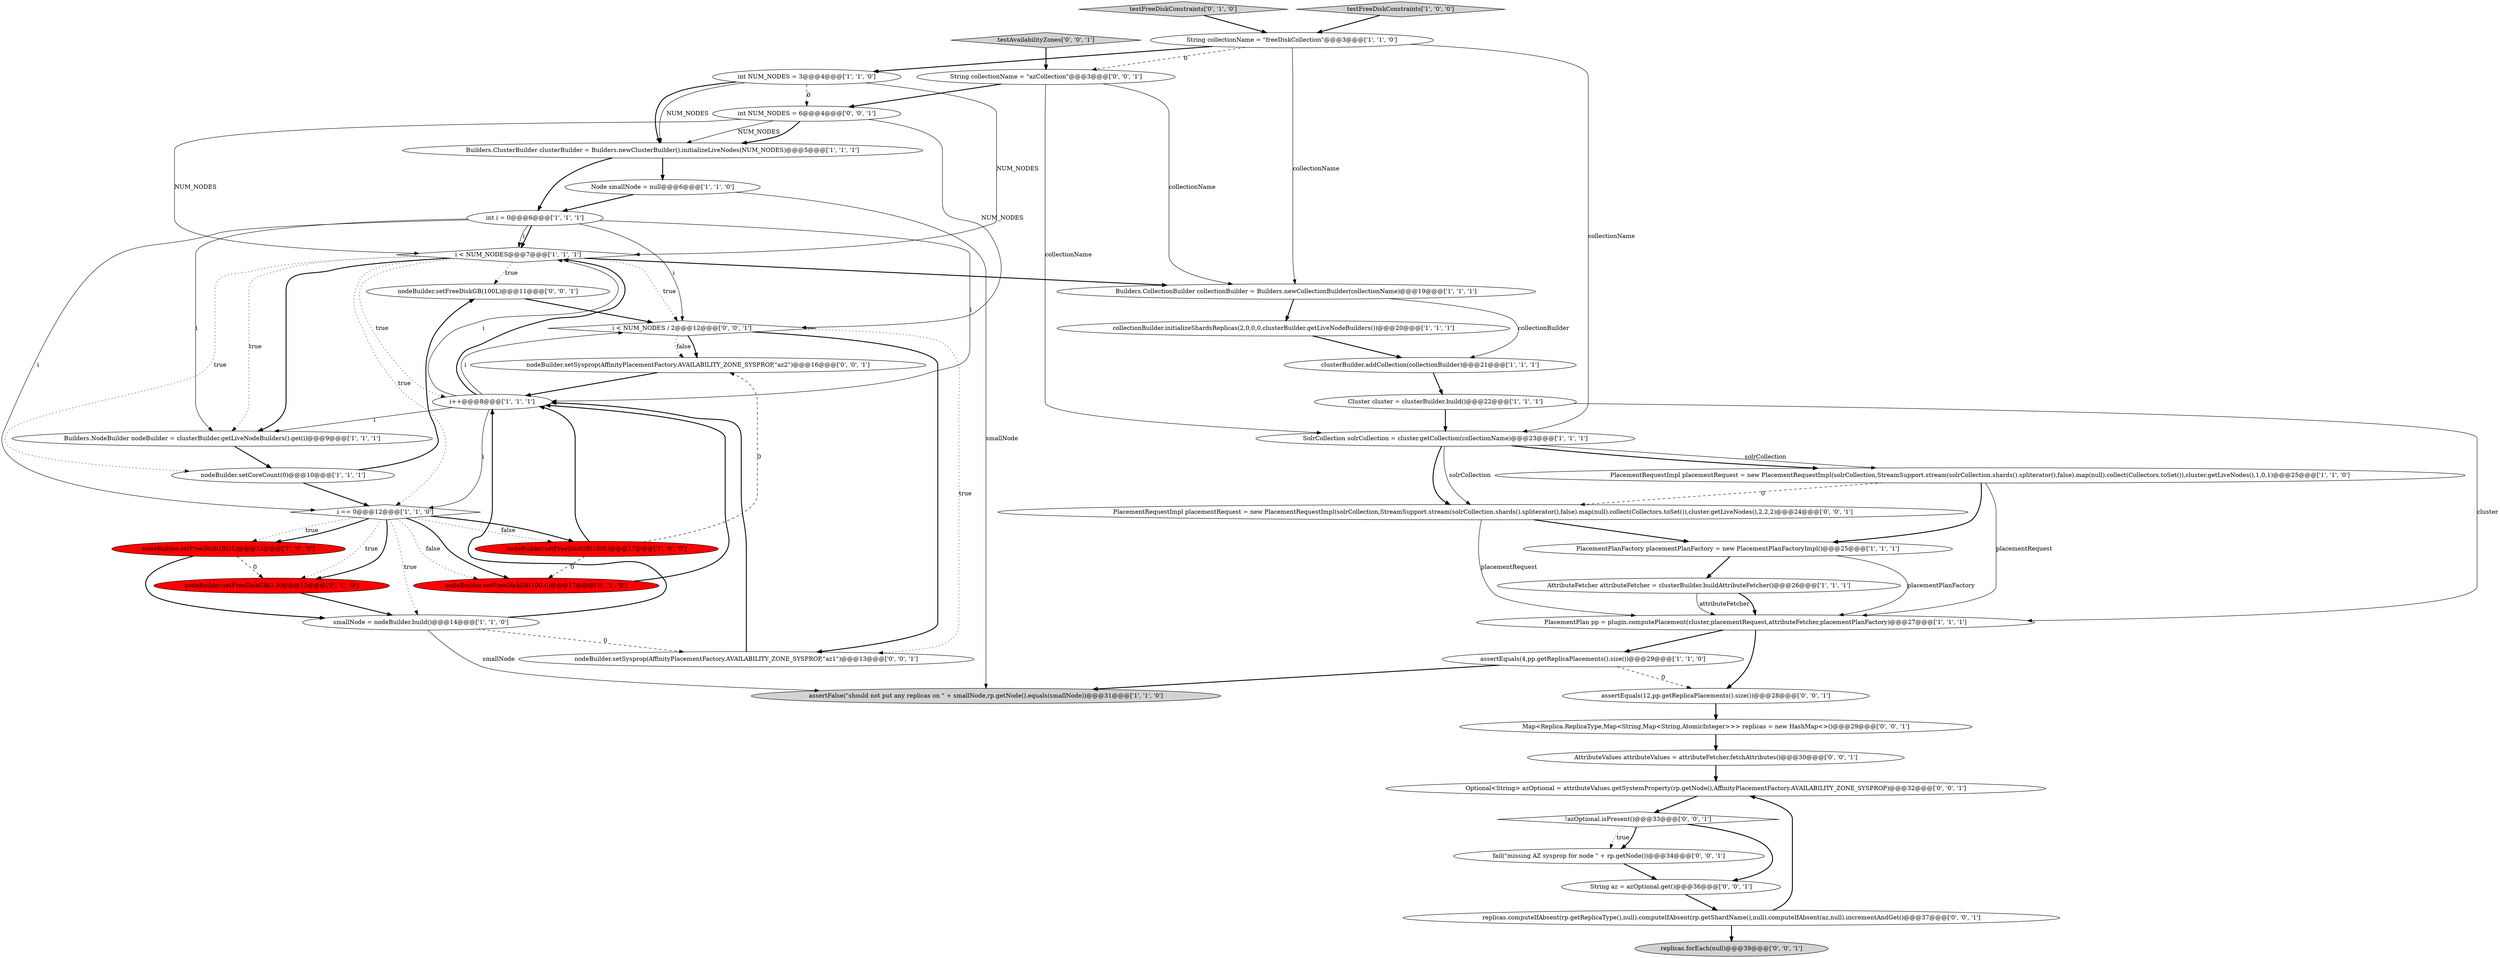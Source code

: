 digraph {
25 [style = filled, label = "testFreeDiskConstraints['0', '1', '0']", fillcolor = lightgray, shape = diamond image = "AAA0AAABBB2BBB"];
35 [style = filled, label = "Optional<String> azOptional = attributeValues.getSystemProperty(rp.getNode(),AffinityPlacementFactory.AVAILABILITY_ZONE_SYSPROP)@@@32@@@['0', '0', '1']", fillcolor = white, shape = ellipse image = "AAA0AAABBB3BBB"];
18 [style = filled, label = "Builders.CollectionBuilder collectionBuilder = Builders.newCollectionBuilder(collectionName)@@@19@@@['1', '1', '1']", fillcolor = white, shape = ellipse image = "AAA0AAABBB1BBB"];
40 [style = filled, label = "nodeBuilder.setFreeDiskGB(100L)@@@11@@@['0', '0', '1']", fillcolor = white, shape = ellipse image = "AAA0AAABBB3BBB"];
0 [style = filled, label = "smallNode = nodeBuilder.build()@@@14@@@['1', '1', '0']", fillcolor = white, shape = ellipse image = "AAA0AAABBB1BBB"];
13 [style = filled, label = "AttributeFetcher attributeFetcher = clusterBuilder.buildAttributeFetcher()@@@26@@@['1', '1', '1']", fillcolor = white, shape = ellipse image = "AAA0AAABBB1BBB"];
14 [style = filled, label = "PlacementPlan pp = plugin.computePlacement(cluster,placementRequest,attributeFetcher,placementPlanFactory)@@@27@@@['1', '1', '1']", fillcolor = white, shape = ellipse image = "AAA0AAABBB1BBB"];
17 [style = filled, label = "assertFalse(\"should not put any replicas on \" + smallNode,rp.getNode().equals(smallNode))@@@31@@@['1', '1', '0']", fillcolor = lightgray, shape = ellipse image = "AAA0AAABBB1BBB"];
21 [style = filled, label = "i < NUM_NODES@@@7@@@['1', '1', '1']", fillcolor = white, shape = diamond image = "AAA0AAABBB1BBB"];
38 [style = filled, label = "AttributeValues attributeValues = attributeFetcher.fetchAttributes()@@@30@@@['0', '0', '1']", fillcolor = white, shape = ellipse image = "AAA0AAABBB3BBB"];
29 [style = filled, label = "!azOptional.isPresent()@@@33@@@['0', '0', '1']", fillcolor = white, shape = diamond image = "AAA0AAABBB3BBB"];
33 [style = filled, label = "PlacementRequestImpl placementRequest = new PlacementRequestImpl(solrCollection,StreamSupport.stream(solrCollection.shards().spliterator(),false).map(null).collect(Collectors.toSet()),cluster.getLiveNodes(),2,2,2)@@@24@@@['0', '0', '1']", fillcolor = white, shape = ellipse image = "AAA0AAABBB3BBB"];
16 [style = filled, label = "SolrCollection solrCollection = cluster.getCollection(collectionName)@@@23@@@['1', '1', '1']", fillcolor = white, shape = ellipse image = "AAA0AAABBB1BBB"];
34 [style = filled, label = "assertEquals(12,pp.getReplicaPlacements().size())@@@28@@@['0', '0', '1']", fillcolor = white, shape = ellipse image = "AAA0AAABBB3BBB"];
24 [style = filled, label = "PlacementPlanFactory placementPlanFactory = new PlacementPlanFactoryImpl()@@@25@@@['1', '1', '1']", fillcolor = white, shape = ellipse image = "AAA0AAABBB1BBB"];
3 [style = filled, label = "testFreeDiskConstraints['1', '0', '0']", fillcolor = lightgray, shape = diamond image = "AAA0AAABBB1BBB"];
43 [style = filled, label = "String collectionName = \"azCollection\"@@@3@@@['0', '0', '1']", fillcolor = white, shape = ellipse image = "AAA0AAABBB3BBB"];
19 [style = filled, label = "Builders.ClusterBuilder clusterBuilder = Builders.newClusterBuilder().initializeLiveNodes(NUM_NODES)@@@5@@@['1', '1', '1']", fillcolor = white, shape = ellipse image = "AAA0AAABBB1BBB"];
8 [style = filled, label = "PlacementRequestImpl placementRequest = new PlacementRequestImpl(solrCollection,StreamSupport.stream(solrCollection.shards().spliterator(),false).map(null).collect(Collectors.toSet()),cluster.getLiveNodes(),1,0,1)@@@25@@@['1', '1', '0']", fillcolor = white, shape = ellipse image = "AAA0AAABBB1BBB"];
9 [style = filled, label = "Node smallNode = null@@@6@@@['1', '1', '0']", fillcolor = white, shape = ellipse image = "AAA0AAABBB1BBB"];
22 [style = filled, label = "int i = 0@@@6@@@['1', '1', '1']", fillcolor = white, shape = ellipse image = "AAA0AAABBB1BBB"];
36 [style = filled, label = "replicas.computeIfAbsent(rp.getReplicaType(),null).computeIfAbsent(rp.getShardName(),null).computeIfAbsent(az,null).incrementAndGet()@@@37@@@['0', '0', '1']", fillcolor = white, shape = ellipse image = "AAA0AAABBB3BBB"];
32 [style = filled, label = "nodeBuilder.setSysprop(AffinityPlacementFactory.AVAILABILITY_ZONE_SYSPROP,\"az2\")@@@16@@@['0', '0', '1']", fillcolor = white, shape = ellipse image = "AAA0AAABBB3BBB"];
39 [style = filled, label = "i < NUM_NODES / 2@@@12@@@['0', '0', '1']", fillcolor = white, shape = diamond image = "AAA0AAABBB3BBB"];
20 [style = filled, label = "nodeBuilder.setFreeDiskGB(1L)@@@13@@@['1', '0', '0']", fillcolor = red, shape = ellipse image = "AAA1AAABBB1BBB"];
7 [style = filled, label = "nodeBuilder.setCoreCount(0)@@@10@@@['1', '1', '1']", fillcolor = white, shape = ellipse image = "AAA0AAABBB1BBB"];
26 [style = filled, label = "nodeBuilder.setFreeDiskGB(1.0)@@@13@@@['0', '1', '0']", fillcolor = red, shape = ellipse image = "AAA1AAABBB2BBB"];
1 [style = filled, label = "collectionBuilder.initializeShardsReplicas(2,0,0,0,clusterBuilder.getLiveNodeBuilders())@@@20@@@['1', '1', '1']", fillcolor = white, shape = ellipse image = "AAA0AAABBB1BBB"];
2 [style = filled, label = "assertEquals(4,pp.getReplicaPlacements().size())@@@29@@@['1', '1', '0']", fillcolor = white, shape = ellipse image = "AAA0AAABBB1BBB"];
42 [style = filled, label = "nodeBuilder.setSysprop(AffinityPlacementFactory.AVAILABILITY_ZONE_SYSPROP,\"az1\")@@@13@@@['0', '0', '1']", fillcolor = white, shape = ellipse image = "AAA0AAABBB3BBB"];
12 [style = filled, label = "i == 0@@@12@@@['1', '1', '0']", fillcolor = white, shape = diamond image = "AAA0AAABBB1BBB"];
37 [style = filled, label = "int NUM_NODES = 6@@@4@@@['0', '0', '1']", fillcolor = white, shape = ellipse image = "AAA0AAABBB3BBB"];
41 [style = filled, label = "testAvailabilityZones['0', '0', '1']", fillcolor = lightgray, shape = diamond image = "AAA0AAABBB3BBB"];
28 [style = filled, label = "fail(\"missing AZ sysprop for node \" + rp.getNode())@@@34@@@['0', '0', '1']", fillcolor = white, shape = ellipse image = "AAA0AAABBB3BBB"];
27 [style = filled, label = "nodeBuilder.setFreeDiskGB(100.0)@@@17@@@['0', '1', '0']", fillcolor = red, shape = ellipse image = "AAA1AAABBB2BBB"];
44 [style = filled, label = "replicas.forEach(null)@@@39@@@['0', '0', '1']", fillcolor = lightgray, shape = ellipse image = "AAA0AAABBB3BBB"];
30 [style = filled, label = "String az = azOptional.get()@@@36@@@['0', '0', '1']", fillcolor = white, shape = ellipse image = "AAA0AAABBB3BBB"];
5 [style = filled, label = "Builders.NodeBuilder nodeBuilder = clusterBuilder.getLiveNodeBuilders().get(i)@@@9@@@['1', '1', '1']", fillcolor = white, shape = ellipse image = "AAA0AAABBB1BBB"];
23 [style = filled, label = "i++@@@8@@@['1', '1', '1']", fillcolor = white, shape = ellipse image = "AAA0AAABBB1BBB"];
4 [style = filled, label = "Cluster cluster = clusterBuilder.build()@@@22@@@['1', '1', '1']", fillcolor = white, shape = ellipse image = "AAA0AAABBB1BBB"];
31 [style = filled, label = "Map<Replica.ReplicaType,Map<String,Map<String,AtomicInteger>>> replicas = new HashMap<>()@@@29@@@['0', '0', '1']", fillcolor = white, shape = ellipse image = "AAA0AAABBB3BBB"];
10 [style = filled, label = "String collectionName = \"freeDiskCollection\"@@@3@@@['1', '1', '0']", fillcolor = white, shape = ellipse image = "AAA0AAABBB1BBB"];
11 [style = filled, label = "int NUM_NODES = 3@@@4@@@['1', '1', '0']", fillcolor = white, shape = ellipse image = "AAA0AAABBB1BBB"];
15 [style = filled, label = "clusterBuilder.addCollection(collectionBuilder)@@@21@@@['1', '1', '1']", fillcolor = white, shape = ellipse image = "AAA0AAABBB1BBB"];
6 [style = filled, label = "nodeBuilder.setFreeDiskGB(100L)@@@17@@@['1', '0', '0']", fillcolor = red, shape = ellipse image = "AAA1AAABBB1BBB"];
13->14 [style = solid, label="attributeFetcher"];
42->23 [style = bold, label=""];
21->12 [style = dotted, label="true"];
43->18 [style = solid, label="collectionName"];
32->23 [style = bold, label=""];
11->19 [style = solid, label="NUM_NODES"];
29->30 [style = bold, label=""];
8->33 [style = dashed, label="0"];
20->0 [style = bold, label=""];
16->8 [style = solid, label="solrCollection"];
12->6 [style = dotted, label="false"];
30->36 [style = bold, label=""];
39->42 [style = dotted, label="true"];
22->5 [style = solid, label="i"];
33->14 [style = solid, label="placementRequest"];
21->18 [style = bold, label=""];
23->12 [style = solid, label="i"];
12->20 [style = dotted, label="true"];
0->42 [style = dashed, label="0"];
19->9 [style = bold, label=""];
21->23 [style = dotted, label="true"];
21->7 [style = dotted, label="true"];
21->39 [style = dotted, label="true"];
23->21 [style = solid, label="i"];
25->10 [style = bold, label=""];
22->21 [style = solid, label="i"];
13->14 [style = bold, label=""];
4->16 [style = bold, label=""];
21->5 [style = dotted, label="true"];
37->21 [style = solid, label="NUM_NODES"];
10->11 [style = bold, label=""];
20->26 [style = dashed, label="0"];
10->16 [style = solid, label="collectionName"];
28->30 [style = bold, label=""];
36->44 [style = bold, label=""];
6->32 [style = dashed, label="0"];
34->31 [style = bold, label=""];
3->10 [style = bold, label=""];
26->0 [style = bold, label=""];
24->14 [style = solid, label="placementPlanFactory"];
0->23 [style = bold, label=""];
18->1 [style = bold, label=""];
16->33 [style = bold, label=""];
6->27 [style = dashed, label="0"];
21->40 [style = dotted, label="true"];
12->0 [style = dotted, label="true"];
5->7 [style = bold, label=""];
10->43 [style = dashed, label="0"];
36->35 [style = bold, label=""];
38->35 [style = bold, label=""];
39->42 [style = bold, label=""];
19->22 [style = bold, label=""];
41->43 [style = bold, label=""];
10->18 [style = solid, label="collectionName"];
24->13 [style = bold, label=""];
8->24 [style = bold, label=""];
9->22 [style = bold, label=""];
2->17 [style = bold, label=""];
35->29 [style = bold, label=""];
16->8 [style = bold, label=""];
6->23 [style = bold, label=""];
12->20 [style = bold, label=""];
9->17 [style = solid, label="smallNode"];
31->38 [style = bold, label=""];
18->15 [style = solid, label="collectionBuilder"];
11->21 [style = solid, label="NUM_NODES"];
22->23 [style = solid, label="i"];
12->26 [style = dotted, label="true"];
21->5 [style = bold, label=""];
40->39 [style = bold, label=""];
29->28 [style = dotted, label="true"];
33->24 [style = bold, label=""];
37->39 [style = solid, label="NUM_NODES"];
39->32 [style = bold, label=""];
43->16 [style = solid, label="collectionName"];
14->2 [style = bold, label=""];
22->39 [style = solid, label="i"];
23->39 [style = solid, label="i"];
12->27 [style = bold, label=""];
7->40 [style = bold, label=""];
12->27 [style = dotted, label="false"];
0->17 [style = solid, label="smallNode"];
7->12 [style = bold, label=""];
22->12 [style = solid, label="i"];
1->15 [style = bold, label=""];
16->33 [style = solid, label="solrCollection"];
22->21 [style = bold, label=""];
14->34 [style = bold, label=""];
12->26 [style = bold, label=""];
43->37 [style = bold, label=""];
39->32 [style = dotted, label="false"];
11->19 [style = bold, label=""];
12->6 [style = bold, label=""];
37->19 [style = solid, label="NUM_NODES"];
29->28 [style = bold, label=""];
23->21 [style = bold, label=""];
23->5 [style = solid, label="i"];
15->4 [style = bold, label=""];
2->34 [style = dashed, label="0"];
11->37 [style = dashed, label="0"];
4->14 [style = solid, label="cluster"];
27->23 [style = bold, label=""];
37->19 [style = bold, label=""];
8->14 [style = solid, label="placementRequest"];
}
